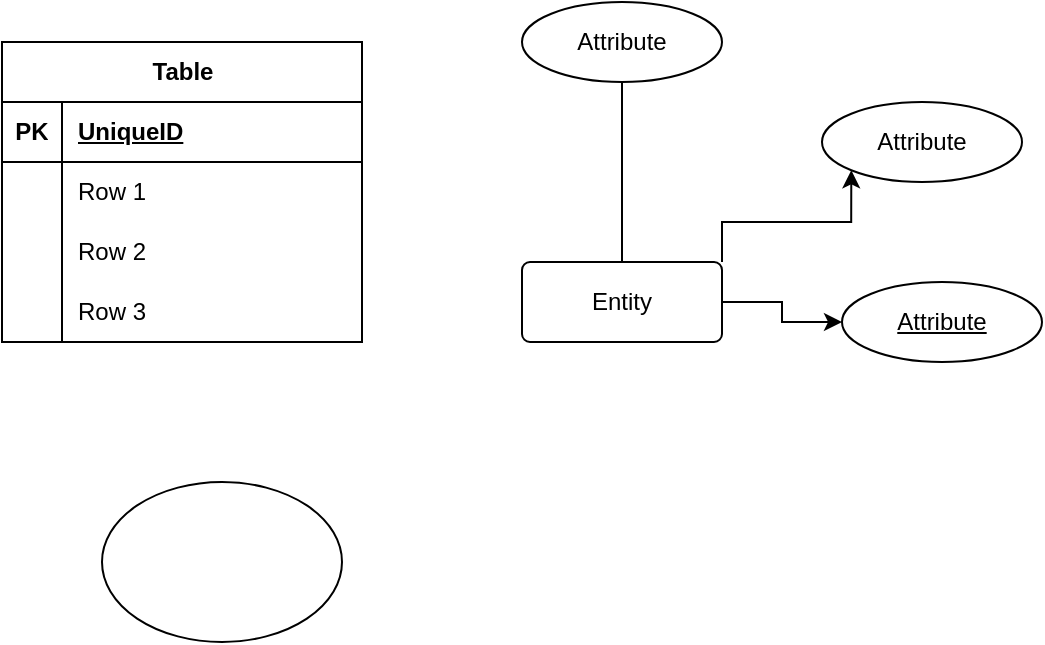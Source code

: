 <mxfile version="24.7.16">
  <diagram id="R2lEEEUBdFMjLlhIrx00" name="Page-1">
    <mxGraphModel dx="1050" dy="557" grid="1" gridSize="10" guides="1" tooltips="1" connect="1" arrows="1" fold="1" page="1" pageScale="1" pageWidth="850" pageHeight="1100" math="0" shadow="0" extFonts="Permanent Marker^https://fonts.googleapis.com/css?family=Permanent+Marker">
      <root>
        <mxCell id="0" />
        <mxCell id="1" parent="0" />
        <mxCell id="sAetE2GYRfhIYr7-Ddh0-5" value="Table" style="shape=table;startSize=30;container=1;collapsible=1;childLayout=tableLayout;fixedRows=1;rowLines=0;fontStyle=1;align=center;resizeLast=1;html=1;" parent="1" vertex="1">
          <mxGeometry x="280" y="100" width="180" height="150" as="geometry" />
        </mxCell>
        <mxCell id="sAetE2GYRfhIYr7-Ddh0-6" value="" style="shape=tableRow;horizontal=0;startSize=0;swimlaneHead=0;swimlaneBody=0;fillColor=none;collapsible=0;dropTarget=0;points=[[0,0.5],[1,0.5]];portConstraint=eastwest;top=0;left=0;right=0;bottom=1;" parent="sAetE2GYRfhIYr7-Ddh0-5" vertex="1">
          <mxGeometry y="30" width="180" height="30" as="geometry" />
        </mxCell>
        <mxCell id="sAetE2GYRfhIYr7-Ddh0-7" value="PK" style="shape=partialRectangle;connectable=0;fillColor=none;top=0;left=0;bottom=0;right=0;fontStyle=1;overflow=hidden;whiteSpace=wrap;html=1;" parent="sAetE2GYRfhIYr7-Ddh0-6" vertex="1">
          <mxGeometry width="30" height="30" as="geometry">
            <mxRectangle width="30" height="30" as="alternateBounds" />
          </mxGeometry>
        </mxCell>
        <mxCell id="sAetE2GYRfhIYr7-Ddh0-8" value="UniqueID" style="shape=partialRectangle;connectable=0;fillColor=none;top=0;left=0;bottom=0;right=0;align=left;spacingLeft=6;fontStyle=5;overflow=hidden;whiteSpace=wrap;html=1;" parent="sAetE2GYRfhIYr7-Ddh0-6" vertex="1">
          <mxGeometry x="30" width="150" height="30" as="geometry">
            <mxRectangle width="150" height="30" as="alternateBounds" />
          </mxGeometry>
        </mxCell>
        <mxCell id="sAetE2GYRfhIYr7-Ddh0-9" value="" style="shape=tableRow;horizontal=0;startSize=0;swimlaneHead=0;swimlaneBody=0;fillColor=none;collapsible=0;dropTarget=0;points=[[0,0.5],[1,0.5]];portConstraint=eastwest;top=0;left=0;right=0;bottom=0;" parent="sAetE2GYRfhIYr7-Ddh0-5" vertex="1">
          <mxGeometry y="60" width="180" height="30" as="geometry" />
        </mxCell>
        <mxCell id="sAetE2GYRfhIYr7-Ddh0-10" value="" style="shape=partialRectangle;connectable=0;fillColor=none;top=0;left=0;bottom=0;right=0;editable=1;overflow=hidden;whiteSpace=wrap;html=1;" parent="sAetE2GYRfhIYr7-Ddh0-9" vertex="1">
          <mxGeometry width="30" height="30" as="geometry">
            <mxRectangle width="30" height="30" as="alternateBounds" />
          </mxGeometry>
        </mxCell>
        <mxCell id="sAetE2GYRfhIYr7-Ddh0-11" value="Row 1" style="shape=partialRectangle;connectable=0;fillColor=none;top=0;left=0;bottom=0;right=0;align=left;spacingLeft=6;overflow=hidden;whiteSpace=wrap;html=1;" parent="sAetE2GYRfhIYr7-Ddh0-9" vertex="1">
          <mxGeometry x="30" width="150" height="30" as="geometry">
            <mxRectangle width="150" height="30" as="alternateBounds" />
          </mxGeometry>
        </mxCell>
        <mxCell id="sAetE2GYRfhIYr7-Ddh0-12" value="" style="shape=tableRow;horizontal=0;startSize=0;swimlaneHead=0;swimlaneBody=0;fillColor=none;collapsible=0;dropTarget=0;points=[[0,0.5],[1,0.5]];portConstraint=eastwest;top=0;left=0;right=0;bottom=0;" parent="sAetE2GYRfhIYr7-Ddh0-5" vertex="1">
          <mxGeometry y="90" width="180" height="30" as="geometry" />
        </mxCell>
        <mxCell id="sAetE2GYRfhIYr7-Ddh0-13" value="" style="shape=partialRectangle;connectable=0;fillColor=none;top=0;left=0;bottom=0;right=0;editable=1;overflow=hidden;whiteSpace=wrap;html=1;" parent="sAetE2GYRfhIYr7-Ddh0-12" vertex="1">
          <mxGeometry width="30" height="30" as="geometry">
            <mxRectangle width="30" height="30" as="alternateBounds" />
          </mxGeometry>
        </mxCell>
        <mxCell id="sAetE2GYRfhIYr7-Ddh0-14" value="Row 2" style="shape=partialRectangle;connectable=0;fillColor=none;top=0;left=0;bottom=0;right=0;align=left;spacingLeft=6;overflow=hidden;whiteSpace=wrap;html=1;" parent="sAetE2GYRfhIYr7-Ddh0-12" vertex="1">
          <mxGeometry x="30" width="150" height="30" as="geometry">
            <mxRectangle width="150" height="30" as="alternateBounds" />
          </mxGeometry>
        </mxCell>
        <mxCell id="sAetE2GYRfhIYr7-Ddh0-15" value="" style="shape=tableRow;horizontal=0;startSize=0;swimlaneHead=0;swimlaneBody=0;fillColor=none;collapsible=0;dropTarget=0;points=[[0,0.5],[1,0.5]];portConstraint=eastwest;top=0;left=0;right=0;bottom=0;" parent="sAetE2GYRfhIYr7-Ddh0-5" vertex="1">
          <mxGeometry y="120" width="180" height="30" as="geometry" />
        </mxCell>
        <mxCell id="sAetE2GYRfhIYr7-Ddh0-16" value="" style="shape=partialRectangle;connectable=0;fillColor=none;top=0;left=0;bottom=0;right=0;editable=1;overflow=hidden;whiteSpace=wrap;html=1;" parent="sAetE2GYRfhIYr7-Ddh0-15" vertex="1">
          <mxGeometry width="30" height="30" as="geometry">
            <mxRectangle width="30" height="30" as="alternateBounds" />
          </mxGeometry>
        </mxCell>
        <mxCell id="sAetE2GYRfhIYr7-Ddh0-17" value="Row 3" style="shape=partialRectangle;connectable=0;fillColor=none;top=0;left=0;bottom=0;right=0;align=left;spacingLeft=6;overflow=hidden;whiteSpace=wrap;html=1;" parent="sAetE2GYRfhIYr7-Ddh0-15" vertex="1">
          <mxGeometry x="30" width="150" height="30" as="geometry">
            <mxRectangle width="150" height="30" as="alternateBounds" />
          </mxGeometry>
        </mxCell>
        <mxCell id="sAetE2GYRfhIYr7-Ddh0-26" style="edgeStyle=orthogonalEdgeStyle;rounded=0;orthogonalLoop=1;jettySize=auto;html=1;exitX=1;exitY=0;exitDx=0;exitDy=0;entryX=0;entryY=1;entryDx=0;entryDy=0;" parent="1" source="sAetE2GYRfhIYr7-Ddh0-18" target="sAetE2GYRfhIYr7-Ddh0-20" edge="1">
          <mxGeometry relative="1" as="geometry" />
        </mxCell>
        <mxCell id="sAetE2GYRfhIYr7-Ddh0-27" value="" style="edgeStyle=orthogonalEdgeStyle;rounded=0;orthogonalLoop=1;jettySize=auto;html=1;" parent="1" source="sAetE2GYRfhIYr7-Ddh0-18" target="sAetE2GYRfhIYr7-Ddh0-21" edge="1">
          <mxGeometry relative="1" as="geometry" />
        </mxCell>
        <mxCell id="sAetE2GYRfhIYr7-Ddh0-18" value="Entity" style="rounded=1;arcSize=10;whiteSpace=wrap;html=1;align=center;" parent="1" vertex="1">
          <mxGeometry x="540" y="210" width="100" height="40" as="geometry" />
        </mxCell>
        <mxCell id="sAetE2GYRfhIYr7-Ddh0-19" value="Attribute" style="ellipse;whiteSpace=wrap;html=1;align=center;" parent="1" vertex="1">
          <mxGeometry x="540" y="80" width="100" height="40" as="geometry" />
        </mxCell>
        <mxCell id="sAetE2GYRfhIYr7-Ddh0-20" value="Attribute" style="ellipse;whiteSpace=wrap;html=1;align=center;" parent="1" vertex="1">
          <mxGeometry x="690" y="130" width="100" height="40" as="geometry" />
        </mxCell>
        <mxCell id="sAetE2GYRfhIYr7-Ddh0-21" value="Attribute" style="ellipse;whiteSpace=wrap;html=1;align=center;fontStyle=4;" parent="1" vertex="1">
          <mxGeometry x="700" y="220" width="100" height="40" as="geometry" />
        </mxCell>
        <mxCell id="sAetE2GYRfhIYr7-Ddh0-25" value="" style="endArrow=none;html=1;rounded=0;exitX=0.5;exitY=0;exitDx=0;exitDy=0;entryX=0.5;entryY=1;entryDx=0;entryDy=0;" parent="1" source="sAetE2GYRfhIYr7-Ddh0-18" target="sAetE2GYRfhIYr7-Ddh0-19" edge="1">
          <mxGeometry relative="1" as="geometry">
            <mxPoint x="490" y="149.5" as="sourcePoint" />
            <mxPoint x="650" y="149.5" as="targetPoint" />
          </mxGeometry>
        </mxCell>
        <mxCell id="zqKc_lV13aRhkfLXDSWY-1" value="" style="ellipse;whiteSpace=wrap;html=1;" vertex="1" parent="1">
          <mxGeometry x="330" y="320" width="120" height="80" as="geometry" />
        </mxCell>
      </root>
    </mxGraphModel>
  </diagram>
</mxfile>

